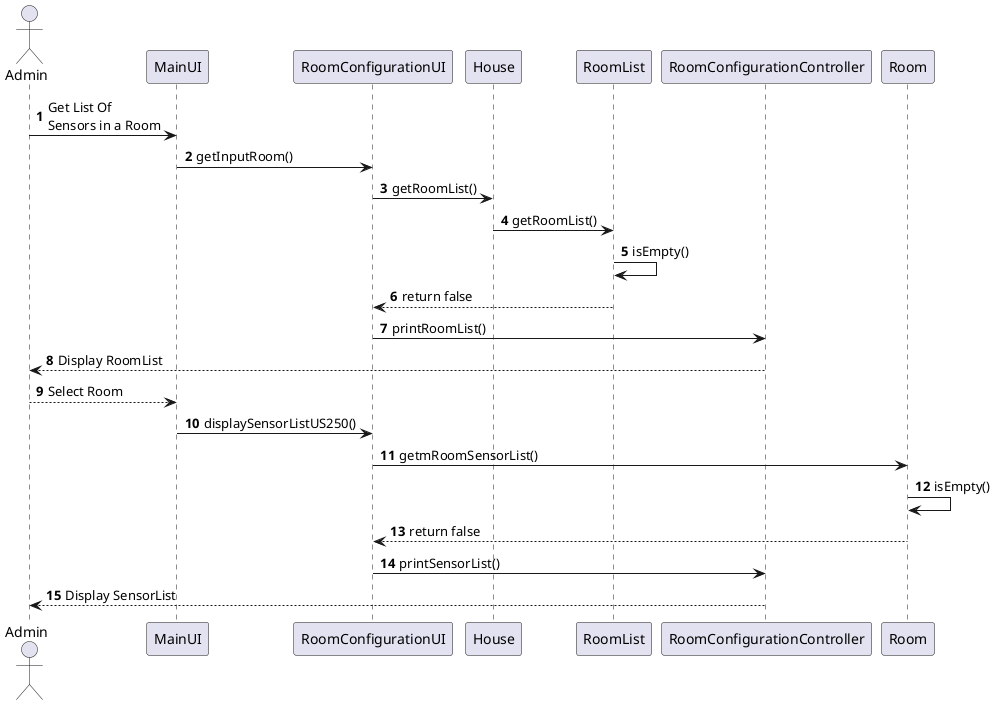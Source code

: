 @startuml
autonumber
actor Admin
Admin -> MainUI: Get List Of\nSensors in a Room
MainUI -> RoomConfigurationUI: getInputRoom()
RoomConfigurationUI -> House: getRoomList()
House -> RoomList: getRoomList()
RoomList -> RoomList: isEmpty()
RoomList --> RoomConfigurationUI: return false
RoomConfigurationUI -> RoomConfigurationController: printRoomList()
RoomConfigurationController --> Admin: Display RoomList
Admin --> MainUI: Select Room
MainUI -> RoomConfigurationUI: displaySensorListUS250()
RoomConfigurationUI -> Room : getmRoomSensorList()
Room -> Room: isEmpty()
Room --> RoomConfigurationUI: return false
RoomConfigurationUI -> RoomConfigurationController: printSensorList()
RoomConfigurationController --> Admin: Display SensorList
@enduml